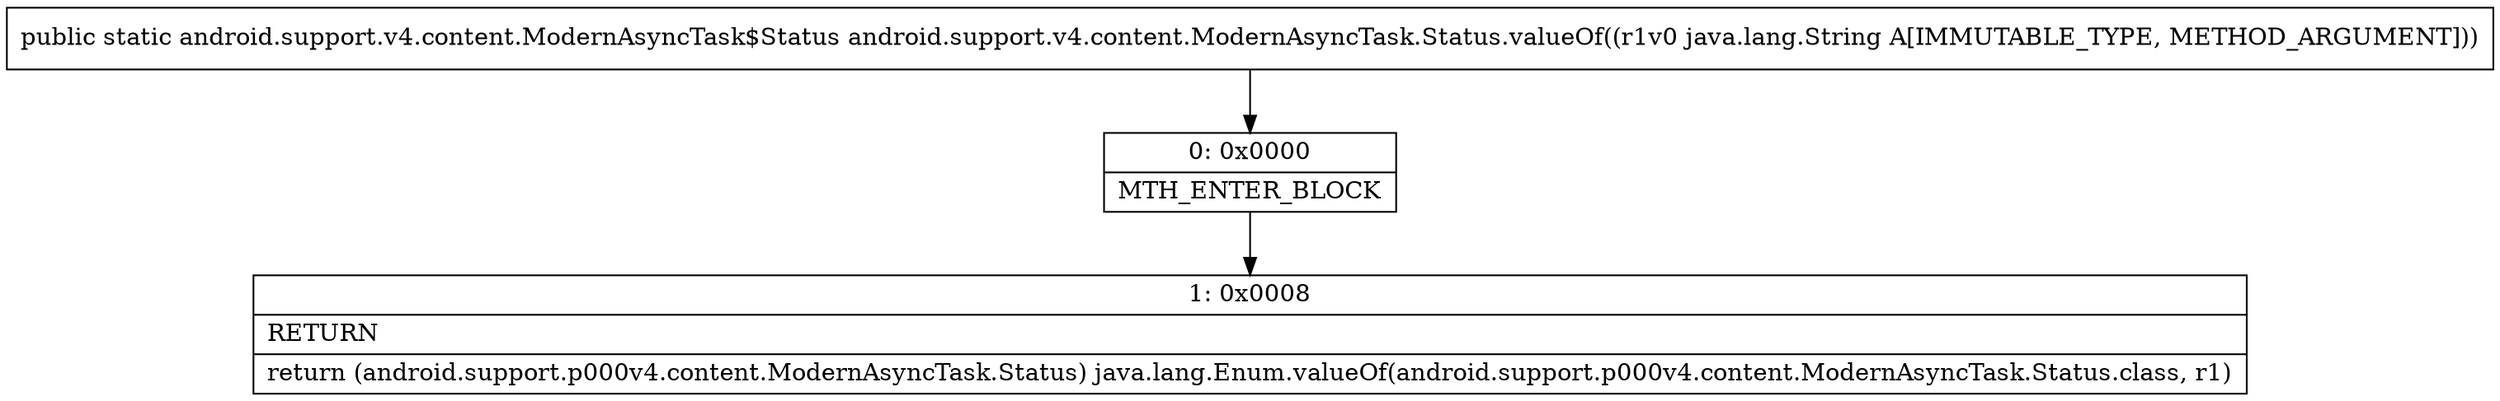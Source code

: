 digraph "CFG forandroid.support.v4.content.ModernAsyncTask.Status.valueOf(Ljava\/lang\/String;)Landroid\/support\/v4\/content\/ModernAsyncTask$Status;" {
Node_0 [shape=record,label="{0\:\ 0x0000|MTH_ENTER_BLOCK\l}"];
Node_1 [shape=record,label="{1\:\ 0x0008|RETURN\l|return (android.support.p000v4.content.ModernAsyncTask.Status) java.lang.Enum.valueOf(android.support.p000v4.content.ModernAsyncTask.Status.class, r1)\l}"];
MethodNode[shape=record,label="{public static android.support.v4.content.ModernAsyncTask$Status android.support.v4.content.ModernAsyncTask.Status.valueOf((r1v0 java.lang.String A[IMMUTABLE_TYPE, METHOD_ARGUMENT])) }"];
MethodNode -> Node_0;
Node_0 -> Node_1;
}


